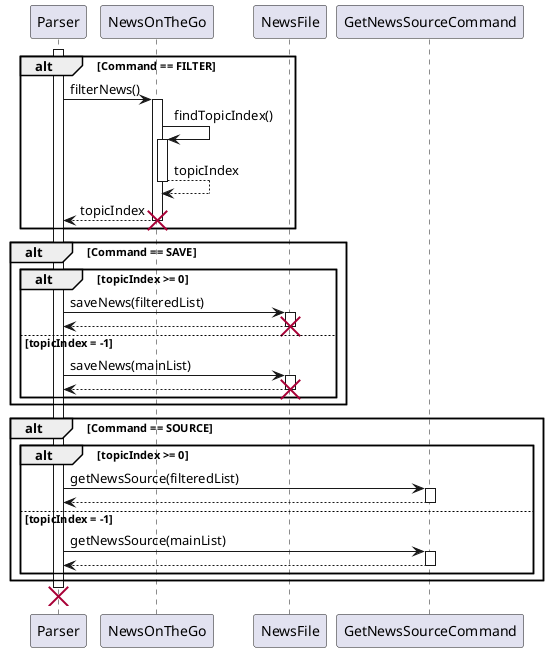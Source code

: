 
@startuml
'https://plantuml.com/sequence-diagram

activate Parser
alt Command == FILTER
Parser->NewsOnTheGo: filterNews()
activate NewsOnTheGo
NewsOnTheGo->NewsOnTheGo: findTopicIndex()
activate NewsOnTheGo
NewsOnTheGo-->NewsOnTheGo: topicIndex
deactivate NewsOnTheGo
NewsOnTheGo-->Parser: topicIndex
deactivate NewsOnTheGo
destroy NewsOnTheGo
end

alt Command == SAVE
alt topicIndex >= 0
Parser->NewsFile: saveNews(filteredList)
activate NewsFile
NewsFile-->Parser
deactivate NewsFile
destroy NewsFile
else topicIndex = -1
Parser->NewsFile: saveNews(mainList)
activate NewsFile
NewsFile-->Parser
deactivate NewsFile
destroy NewsFile
end
end

alt Command == SOURCE
alt topicIndex >= 0
Parser->GetNewsSourceCommand: getNewsSource(filteredList)
activate GetNewsSourceCommand
GetNewsSourceCommand-->Parser
deactivate GetNewsSourceCommand
else topicIndex = -1
Parser->GetNewsSourceCommand: getNewsSource(mainList)
activate GetNewsSourceCommand
GetNewsSourceCommand-->Parser
deactivate GetNewsSourceCommand
end
end
destroy Parser
@enduml